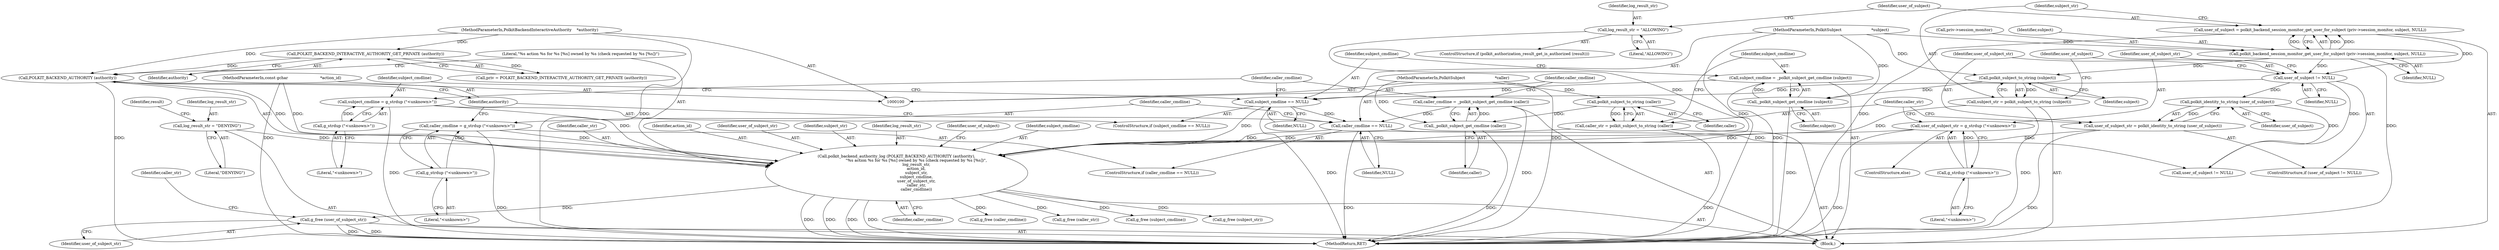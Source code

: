 digraph "0_polkit_bc7ffad53643a9c80231fc41f5582d6a8931c32c@API" {
"1000200" [label="(Call,g_free (user_of_subject_str))"];
"1000181" [label="(Call,polkit_backend_authority_log (POLKIT_BACKEND_AUTHORITY (authority),\n                                \"%s action %s for %s [%s] owned by %s (check requested by %s [%s])\",\n                                log_result_str,\n                                action_id,\n                                subject_str,\n                                subject_cmdline,\n                                user_of_subject_str,\n                                caller_str,\n                                caller_cmdline))"];
"1000182" [label="(Call,POLKIT_BACKEND_AUTHORITY (authority))"];
"1000117" [label="(Call,POLKIT_BACKEND_INTERACTIVE_AUTHORITY_GET_PRIVATE (authority))"];
"1000101" [label="(MethodParameterIn,PolkitBackendInteractiveAuthority    *authority)"];
"1000125" [label="(Call,log_result_str = \"ALLOWING\")"];
"1000119" [label="(Call,log_result_str = \"DENYING\")"];
"1000102" [label="(MethodParameterIn,const gchar                          *action_id)"];
"1000136" [label="(Call,subject_str = polkit_subject_to_string (subject))"];
"1000138" [label="(Call,polkit_subject_to_string (subject))"];
"1000130" [label="(Call,polkit_backend_session_monitor_get_user_for_subject (priv->session_monitor, subject, NULL))"];
"1000103" [label="(MethodParameterIn,PolkitSubject                        *subject)"];
"1000165" [label="(Call,subject_cmdline = g_strdup (\"<unknown>\"))"];
"1000167" [label="(Call,g_strdup (\"<unknown>\"))"];
"1000162" [label="(Call,subject_cmdline == NULL)"];
"1000157" [label="(Call,subject_cmdline = _polkit_subject_get_cmdline (subject))"];
"1000159" [label="(Call,_polkit_subject_get_cmdline (subject))"];
"1000141" [label="(Call,user_of_subject != NULL)"];
"1000128" [label="(Call,user_of_subject = polkit_backend_session_monitor_get_user_for_subject (priv->session_monitor, subject, NULL))"];
"1000144" [label="(Call,user_of_subject_str = polkit_identity_to_string (user_of_subject))"];
"1000146" [label="(Call,polkit_identity_to_string (user_of_subject))"];
"1000149" [label="(Call,user_of_subject_str = g_strdup (\"<unknown>\"))"];
"1000151" [label="(Call,g_strdup (\"<unknown>\"))"];
"1000153" [label="(Call,caller_str = polkit_subject_to_string (caller))"];
"1000155" [label="(Call,polkit_subject_to_string (caller))"];
"1000104" [label="(MethodParameterIn,PolkitSubject                        *caller)"];
"1000177" [label="(Call,caller_cmdline = g_strdup (\"<unknown>\"))"];
"1000179" [label="(Call,g_strdup (\"<unknown>\"))"];
"1000174" [label="(Call,caller_cmdline == NULL)"];
"1000169" [label="(Call,caller_cmdline = _polkit_subject_get_cmdline (caller))"];
"1000171" [label="(Call,_polkit_subject_get_cmdline (caller))"];
"1000167" [label="(Call,g_strdup (\"<unknown>\"))"];
"1000183" [label="(Identifier,authority)"];
"1000173" [label="(ControlStructure,if (caller_cmdline == NULL))"];
"1000179" [label="(Call,g_strdup (\"<unknown>\"))"];
"1000168" [label="(Literal,\"<unknown>\")"];
"1000169" [label="(Call,caller_cmdline = _polkit_subject_get_cmdline (caller))"];
"1000137" [label="(Identifier,subject_str)"];
"1000159" [label="(Call,_polkit_subject_get_cmdline (subject))"];
"1000141" [label="(Call,user_of_subject != NULL)"];
"1000143" [label="(Identifier,NULL)"];
"1000191" [label="(Identifier,caller_cmdline)"];
"1000150" [label="(Identifier,user_of_subject_str)"];
"1000156" [label="(Identifier,caller)"];
"1000101" [label="(MethodParameterIn,PolkitBackendInteractiveAuthority    *authority)"];
"1000140" [label="(ControlStructure,if (user_of_subject != NULL))"];
"1000130" [label="(Call,polkit_backend_session_monitor_get_user_for_subject (priv->session_monitor, subject, NULL))"];
"1000162" [label="(Call,subject_cmdline == NULL)"];
"1000206" [label="(Call,g_free (caller_cmdline))"];
"1000187" [label="(Identifier,subject_str)"];
"1000185" [label="(Identifier,log_result_str)"];
"1000157" [label="(Call,subject_cmdline = _polkit_subject_get_cmdline (subject))"];
"1000139" [label="(Identifier,subject)"];
"1000147" [label="(Identifier,user_of_subject)"];
"1000144" [label="(Call,user_of_subject_str = polkit_identity_to_string (user_of_subject))"];
"1000178" [label="(Identifier,caller_cmdline)"];
"1000129" [label="(Identifier,user_of_subject)"];
"1000193" [label="(Call,user_of_subject != NULL)"];
"1000131" [label="(Call,priv->session_monitor)"];
"1000117" [label="(Call,POLKIT_BACKEND_INTERACTIVE_AUTHORITY_GET_PRIVATE (authority))"];
"1000120" [label="(Identifier,log_result_str)"];
"1000175" [label="(Identifier,caller_cmdline)"];
"1000106" [label="(Block,)"];
"1000194" [label="(Identifier,user_of_subject)"];
"1000171" [label="(Call,_polkit_subject_get_cmdline (caller))"];
"1000163" [label="(Identifier,subject_cmdline)"];
"1000190" [label="(Identifier,caller_str)"];
"1000181" [label="(Call,polkit_backend_authority_log (POLKIT_BACKEND_AUTHORITY (authority),\n                                \"%s action %s for %s [%s] owned by %s (check requested by %s [%s])\",\n                                log_result_str,\n                                action_id,\n                                subject_str,\n                                subject_cmdline,\n                                user_of_subject_str,\n                                caller_str,\n                                caller_cmdline))"];
"1000134" [label="(Identifier,subject)"];
"1000128" [label="(Call,user_of_subject = polkit_backend_session_monitor_get_user_for_subject (priv->session_monitor, subject, NULL))"];
"1000126" [label="(Identifier,log_result_str)"];
"1000202" [label="(Call,g_free (caller_str))"];
"1000186" [label="(Identifier,action_id)"];
"1000119" [label="(Call,log_result_str = \"DENYING\")"];
"1000148" [label="(ControlStructure,else)"];
"1000208" [label="(MethodReturn,RET)"];
"1000138" [label="(Call,polkit_subject_to_string (subject))"];
"1000145" [label="(Identifier,user_of_subject_str)"];
"1000103" [label="(MethodParameterIn,PolkitSubject                        *subject)"];
"1000151" [label="(Call,g_strdup (\"<unknown>\"))"];
"1000102" [label="(MethodParameterIn,const gchar                          *action_id)"];
"1000189" [label="(Identifier,user_of_subject_str)"];
"1000118" [label="(Identifier,authority)"];
"1000201" [label="(Identifier,user_of_subject_str)"];
"1000136" [label="(Call,subject_str = polkit_subject_to_string (subject))"];
"1000166" [label="(Identifier,subject_cmdline)"];
"1000135" [label="(Identifier,NULL)"];
"1000154" [label="(Identifier,caller_str)"];
"1000177" [label="(Call,caller_cmdline = g_strdup (\"<unknown>\"))"];
"1000122" [label="(ControlStructure,if (polkit_authorization_result_get_is_authorized (result)))"];
"1000170" [label="(Identifier,caller_cmdline)"];
"1000164" [label="(Identifier,NULL)"];
"1000180" [label="(Literal,\"<unknown>\")"];
"1000146" [label="(Call,polkit_identity_to_string (user_of_subject))"];
"1000161" [label="(ControlStructure,if (subject_cmdline == NULL))"];
"1000204" [label="(Call,g_free (subject_cmdline))"];
"1000104" [label="(MethodParameterIn,PolkitSubject                        *caller)"];
"1000203" [label="(Identifier,caller_str)"];
"1000172" [label="(Identifier,caller)"];
"1000155" [label="(Call,polkit_subject_to_string (caller))"];
"1000153" [label="(Call,caller_str = polkit_subject_to_string (caller))"];
"1000152" [label="(Literal,\"<unknown>\")"];
"1000198" [label="(Call,g_free (subject_str))"];
"1000174" [label="(Call,caller_cmdline == NULL)"];
"1000125" [label="(Call,log_result_str = \"ALLOWING\")"];
"1000115" [label="(Call,priv = POLKIT_BACKEND_INTERACTIVE_AUTHORITY_GET_PRIVATE (authority))"];
"1000121" [label="(Literal,\"DENYING\")"];
"1000160" [label="(Identifier,subject)"];
"1000176" [label="(Identifier,NULL)"];
"1000127" [label="(Literal,\"ALLOWING\")"];
"1000165" [label="(Call,subject_cmdline = g_strdup (\"<unknown>\"))"];
"1000188" [label="(Identifier,subject_cmdline)"];
"1000158" [label="(Identifier,subject_cmdline)"];
"1000200" [label="(Call,g_free (user_of_subject_str))"];
"1000149" [label="(Call,user_of_subject_str = g_strdup (\"<unknown>\"))"];
"1000142" [label="(Identifier,user_of_subject)"];
"1000182" [label="(Call,POLKIT_BACKEND_AUTHORITY (authority))"];
"1000124" [label="(Identifier,result)"];
"1000184" [label="(Literal,\"%s action %s for %s [%s] owned by %s (check requested by %s [%s])\")"];
"1000200" -> "1000106"  [label="AST: "];
"1000200" -> "1000201"  [label="CFG: "];
"1000201" -> "1000200"  [label="AST: "];
"1000203" -> "1000200"  [label="CFG: "];
"1000200" -> "1000208"  [label="DDG: "];
"1000200" -> "1000208"  [label="DDG: "];
"1000181" -> "1000200"  [label="DDG: "];
"1000181" -> "1000106"  [label="AST: "];
"1000181" -> "1000191"  [label="CFG: "];
"1000182" -> "1000181"  [label="AST: "];
"1000184" -> "1000181"  [label="AST: "];
"1000185" -> "1000181"  [label="AST: "];
"1000186" -> "1000181"  [label="AST: "];
"1000187" -> "1000181"  [label="AST: "];
"1000188" -> "1000181"  [label="AST: "];
"1000189" -> "1000181"  [label="AST: "];
"1000190" -> "1000181"  [label="AST: "];
"1000191" -> "1000181"  [label="AST: "];
"1000194" -> "1000181"  [label="CFG: "];
"1000181" -> "1000208"  [label="DDG: "];
"1000181" -> "1000208"  [label="DDG: "];
"1000181" -> "1000208"  [label="DDG: "];
"1000181" -> "1000208"  [label="DDG: "];
"1000182" -> "1000181"  [label="DDG: "];
"1000125" -> "1000181"  [label="DDG: "];
"1000119" -> "1000181"  [label="DDG: "];
"1000102" -> "1000181"  [label="DDG: "];
"1000136" -> "1000181"  [label="DDG: "];
"1000165" -> "1000181"  [label="DDG: "];
"1000162" -> "1000181"  [label="DDG: "];
"1000144" -> "1000181"  [label="DDG: "];
"1000149" -> "1000181"  [label="DDG: "];
"1000153" -> "1000181"  [label="DDG: "];
"1000177" -> "1000181"  [label="DDG: "];
"1000174" -> "1000181"  [label="DDG: "];
"1000181" -> "1000198"  [label="DDG: "];
"1000181" -> "1000202"  [label="DDG: "];
"1000181" -> "1000204"  [label="DDG: "];
"1000181" -> "1000206"  [label="DDG: "];
"1000182" -> "1000183"  [label="CFG: "];
"1000183" -> "1000182"  [label="AST: "];
"1000184" -> "1000182"  [label="CFG: "];
"1000182" -> "1000208"  [label="DDG: "];
"1000117" -> "1000182"  [label="DDG: "];
"1000101" -> "1000182"  [label="DDG: "];
"1000117" -> "1000115"  [label="AST: "];
"1000117" -> "1000118"  [label="CFG: "];
"1000118" -> "1000117"  [label="AST: "];
"1000115" -> "1000117"  [label="CFG: "];
"1000117" -> "1000115"  [label="DDG: "];
"1000101" -> "1000117"  [label="DDG: "];
"1000101" -> "1000100"  [label="AST: "];
"1000101" -> "1000208"  [label="DDG: "];
"1000125" -> "1000122"  [label="AST: "];
"1000125" -> "1000127"  [label="CFG: "];
"1000126" -> "1000125"  [label="AST: "];
"1000127" -> "1000125"  [label="AST: "];
"1000129" -> "1000125"  [label="CFG: "];
"1000119" -> "1000106"  [label="AST: "];
"1000119" -> "1000121"  [label="CFG: "];
"1000120" -> "1000119"  [label="AST: "];
"1000121" -> "1000119"  [label="AST: "];
"1000124" -> "1000119"  [label="CFG: "];
"1000102" -> "1000100"  [label="AST: "];
"1000102" -> "1000208"  [label="DDG: "];
"1000136" -> "1000106"  [label="AST: "];
"1000136" -> "1000138"  [label="CFG: "];
"1000137" -> "1000136"  [label="AST: "];
"1000138" -> "1000136"  [label="AST: "];
"1000142" -> "1000136"  [label="CFG: "];
"1000136" -> "1000208"  [label="DDG: "];
"1000138" -> "1000136"  [label="DDG: "];
"1000138" -> "1000139"  [label="CFG: "];
"1000139" -> "1000138"  [label="AST: "];
"1000130" -> "1000138"  [label="DDG: "];
"1000103" -> "1000138"  [label="DDG: "];
"1000138" -> "1000159"  [label="DDG: "];
"1000130" -> "1000128"  [label="AST: "];
"1000130" -> "1000135"  [label="CFG: "];
"1000131" -> "1000130"  [label="AST: "];
"1000134" -> "1000130"  [label="AST: "];
"1000135" -> "1000130"  [label="AST: "];
"1000128" -> "1000130"  [label="CFG: "];
"1000130" -> "1000208"  [label="DDG: "];
"1000130" -> "1000128"  [label="DDG: "];
"1000130" -> "1000128"  [label="DDG: "];
"1000130" -> "1000128"  [label="DDG: "];
"1000103" -> "1000130"  [label="DDG: "];
"1000130" -> "1000141"  [label="DDG: "];
"1000103" -> "1000100"  [label="AST: "];
"1000103" -> "1000208"  [label="DDG: "];
"1000103" -> "1000159"  [label="DDG: "];
"1000165" -> "1000161"  [label="AST: "];
"1000165" -> "1000167"  [label="CFG: "];
"1000166" -> "1000165"  [label="AST: "];
"1000167" -> "1000165"  [label="AST: "];
"1000170" -> "1000165"  [label="CFG: "];
"1000165" -> "1000208"  [label="DDG: "];
"1000167" -> "1000165"  [label="DDG: "];
"1000167" -> "1000168"  [label="CFG: "];
"1000168" -> "1000167"  [label="AST: "];
"1000162" -> "1000161"  [label="AST: "];
"1000162" -> "1000164"  [label="CFG: "];
"1000163" -> "1000162"  [label="AST: "];
"1000164" -> "1000162"  [label="AST: "];
"1000166" -> "1000162"  [label="CFG: "];
"1000170" -> "1000162"  [label="CFG: "];
"1000162" -> "1000208"  [label="DDG: "];
"1000157" -> "1000162"  [label="DDG: "];
"1000141" -> "1000162"  [label="DDG: "];
"1000162" -> "1000174"  [label="DDG: "];
"1000157" -> "1000106"  [label="AST: "];
"1000157" -> "1000159"  [label="CFG: "];
"1000158" -> "1000157"  [label="AST: "];
"1000159" -> "1000157"  [label="AST: "];
"1000163" -> "1000157"  [label="CFG: "];
"1000157" -> "1000208"  [label="DDG: "];
"1000159" -> "1000157"  [label="DDG: "];
"1000159" -> "1000160"  [label="CFG: "];
"1000160" -> "1000159"  [label="AST: "];
"1000159" -> "1000208"  [label="DDG: "];
"1000141" -> "1000140"  [label="AST: "];
"1000141" -> "1000143"  [label="CFG: "];
"1000142" -> "1000141"  [label="AST: "];
"1000143" -> "1000141"  [label="AST: "];
"1000145" -> "1000141"  [label="CFG: "];
"1000150" -> "1000141"  [label="CFG: "];
"1000128" -> "1000141"  [label="DDG: "];
"1000141" -> "1000146"  [label="DDG: "];
"1000141" -> "1000193"  [label="DDG: "];
"1000128" -> "1000106"  [label="AST: "];
"1000129" -> "1000128"  [label="AST: "];
"1000137" -> "1000128"  [label="CFG: "];
"1000128" -> "1000208"  [label="DDG: "];
"1000144" -> "1000140"  [label="AST: "];
"1000144" -> "1000146"  [label="CFG: "];
"1000145" -> "1000144"  [label="AST: "];
"1000146" -> "1000144"  [label="AST: "];
"1000154" -> "1000144"  [label="CFG: "];
"1000144" -> "1000208"  [label="DDG: "];
"1000146" -> "1000144"  [label="DDG: "];
"1000146" -> "1000147"  [label="CFG: "];
"1000147" -> "1000146"  [label="AST: "];
"1000146" -> "1000193"  [label="DDG: "];
"1000149" -> "1000148"  [label="AST: "];
"1000149" -> "1000151"  [label="CFG: "];
"1000150" -> "1000149"  [label="AST: "];
"1000151" -> "1000149"  [label="AST: "];
"1000154" -> "1000149"  [label="CFG: "];
"1000149" -> "1000208"  [label="DDG: "];
"1000151" -> "1000149"  [label="DDG: "];
"1000151" -> "1000152"  [label="CFG: "];
"1000152" -> "1000151"  [label="AST: "];
"1000153" -> "1000106"  [label="AST: "];
"1000153" -> "1000155"  [label="CFG: "];
"1000154" -> "1000153"  [label="AST: "];
"1000155" -> "1000153"  [label="AST: "];
"1000158" -> "1000153"  [label="CFG: "];
"1000153" -> "1000208"  [label="DDG: "];
"1000155" -> "1000153"  [label="DDG: "];
"1000155" -> "1000156"  [label="CFG: "];
"1000156" -> "1000155"  [label="AST: "];
"1000104" -> "1000155"  [label="DDG: "];
"1000155" -> "1000171"  [label="DDG: "];
"1000104" -> "1000100"  [label="AST: "];
"1000104" -> "1000208"  [label="DDG: "];
"1000104" -> "1000171"  [label="DDG: "];
"1000177" -> "1000173"  [label="AST: "];
"1000177" -> "1000179"  [label="CFG: "];
"1000178" -> "1000177"  [label="AST: "];
"1000179" -> "1000177"  [label="AST: "];
"1000183" -> "1000177"  [label="CFG: "];
"1000177" -> "1000208"  [label="DDG: "];
"1000179" -> "1000177"  [label="DDG: "];
"1000179" -> "1000180"  [label="CFG: "];
"1000180" -> "1000179"  [label="AST: "];
"1000174" -> "1000173"  [label="AST: "];
"1000174" -> "1000176"  [label="CFG: "];
"1000175" -> "1000174"  [label="AST: "];
"1000176" -> "1000174"  [label="AST: "];
"1000178" -> "1000174"  [label="CFG: "];
"1000183" -> "1000174"  [label="CFG: "];
"1000174" -> "1000208"  [label="DDG: "];
"1000169" -> "1000174"  [label="DDG: "];
"1000174" -> "1000193"  [label="DDG: "];
"1000169" -> "1000106"  [label="AST: "];
"1000169" -> "1000171"  [label="CFG: "];
"1000170" -> "1000169"  [label="AST: "];
"1000171" -> "1000169"  [label="AST: "];
"1000175" -> "1000169"  [label="CFG: "];
"1000169" -> "1000208"  [label="DDG: "];
"1000171" -> "1000169"  [label="DDG: "];
"1000171" -> "1000172"  [label="CFG: "];
"1000172" -> "1000171"  [label="AST: "];
"1000171" -> "1000208"  [label="DDG: "];
}
